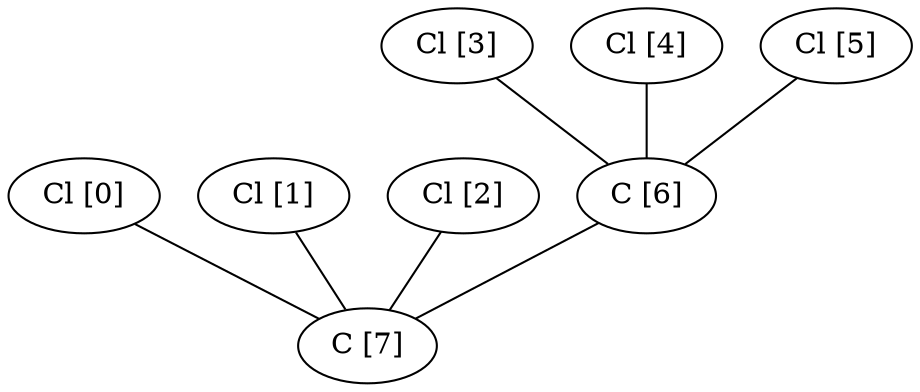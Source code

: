 graph G {
0[label="Cl [0]"];
1[label="Cl [1]"];
2[label="Cl [2]"];
3[label="Cl [3]"];
4[label="Cl [4]"];
5[label="Cl [5]"];
6[label="C [6]"];
7[label="C [7]"];
0--7 ;
1--7 ;
2--7 ;
3--6 ;
4--6 ;
5--6 ;
6--7 ;
}
